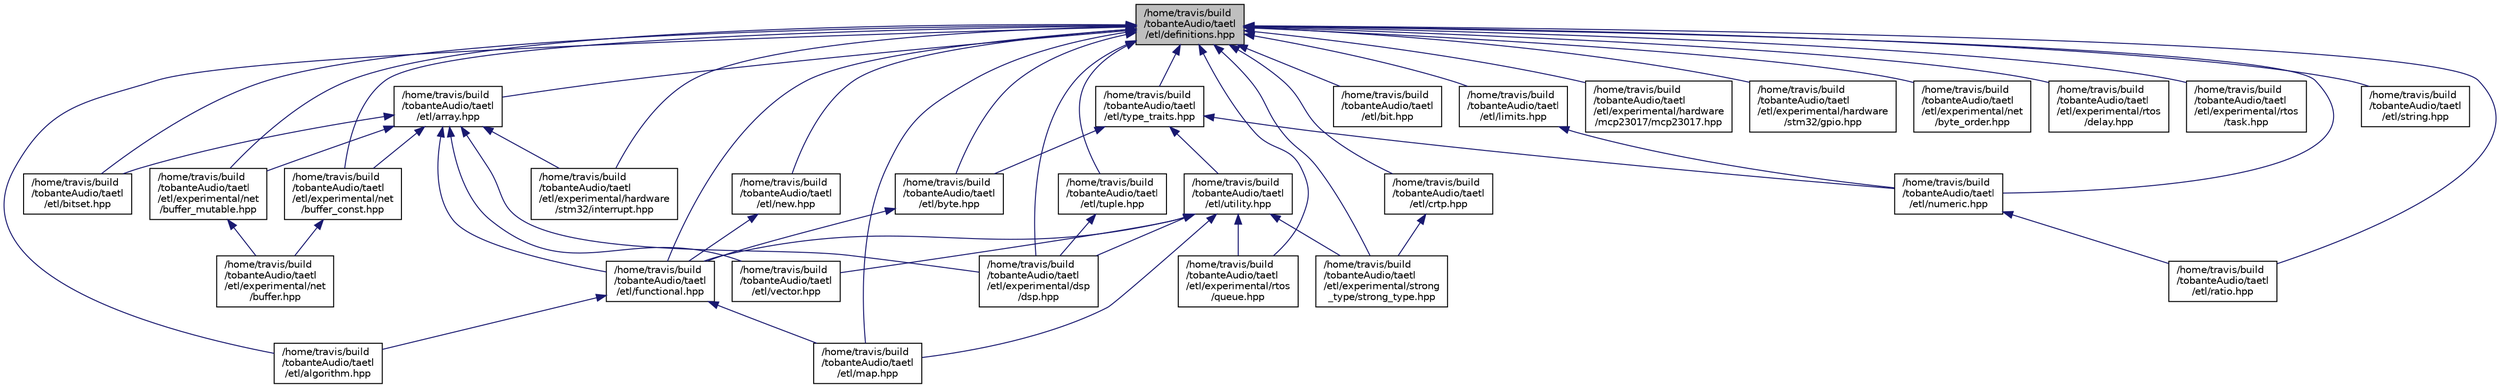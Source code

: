 digraph "/home/travis/build/tobanteAudio/taetl/etl/definitions.hpp"
{
  edge [fontname="Helvetica",fontsize="10",labelfontname="Helvetica",labelfontsize="10"];
  node [fontname="Helvetica",fontsize="10",shape=record];
  Node7 [label="/home/travis/build\l/tobanteAudio/taetl\l/etl/definitions.hpp",height=0.2,width=0.4,color="black", fillcolor="grey75", style="filled", fontcolor="black"];
  Node7 -> Node8 [dir="back",color="midnightblue",fontsize="10",style="solid",fontname="Helvetica"];
  Node8 [label="/home/travis/build\l/tobanteAudio/taetl\l/etl/algorithm.hpp",height=0.2,width=0.4,color="black", fillcolor="white", style="filled",URL="$algorithm_8hpp.html"];
  Node7 -> Node9 [dir="back",color="midnightblue",fontsize="10",style="solid",fontname="Helvetica"];
  Node9 [label="/home/travis/build\l/tobanteAudio/taetl\l/etl/array.hpp",height=0.2,width=0.4,color="black", fillcolor="white", style="filled",URL="$array_8hpp.html"];
  Node9 -> Node10 [dir="back",color="midnightblue",fontsize="10",style="solid",fontname="Helvetica"];
  Node10 [label="/home/travis/build\l/tobanteAudio/taetl\l/etl/functional.hpp",height=0.2,width=0.4,color="black", fillcolor="white", style="filled",URL="$functional_8hpp.html"];
  Node10 -> Node8 [dir="back",color="midnightblue",fontsize="10",style="solid",fontname="Helvetica"];
  Node10 -> Node11 [dir="back",color="midnightblue",fontsize="10",style="solid",fontname="Helvetica"];
  Node11 [label="/home/travis/build\l/tobanteAudio/taetl\l/etl/map.hpp",height=0.2,width=0.4,color="black", fillcolor="white", style="filled",URL="$map_8hpp.html"];
  Node9 -> Node12 [dir="back",color="midnightblue",fontsize="10",style="solid",fontname="Helvetica"];
  Node12 [label="/home/travis/build\l/tobanteAudio/taetl\l/etl/bitset.hpp",height=0.2,width=0.4,color="black", fillcolor="white", style="filled",URL="$bitset_8hpp.html"];
  Node9 -> Node13 [dir="back",color="midnightblue",fontsize="10",style="solid",fontname="Helvetica"];
  Node13 [label="/home/travis/build\l/tobanteAudio/taetl\l/etl/experimental/dsp\l/dsp.hpp",height=0.2,width=0.4,color="black", fillcolor="white", style="filled",URL="$dsp_8hpp.html"];
  Node9 -> Node14 [dir="back",color="midnightblue",fontsize="10",style="solid",fontname="Helvetica"];
  Node14 [label="/home/travis/build\l/tobanteAudio/taetl\l/etl/experimental/hardware\l/stm32/interrupt.hpp",height=0.2,width=0.4,color="black", fillcolor="white", style="filled",URL="$interrupt_8hpp.html"];
  Node9 -> Node15 [dir="back",color="midnightblue",fontsize="10",style="solid",fontname="Helvetica"];
  Node15 [label="/home/travis/build\l/tobanteAudio/taetl\l/etl/experimental/net\l/buffer_const.hpp",height=0.2,width=0.4,color="black", fillcolor="white", style="filled",URL="$buffer__const_8hpp.html"];
  Node15 -> Node16 [dir="back",color="midnightblue",fontsize="10",style="solid",fontname="Helvetica"];
  Node16 [label="/home/travis/build\l/tobanteAudio/taetl\l/etl/experimental/net\l/buffer.hpp",height=0.2,width=0.4,color="black", fillcolor="white", style="filled",URL="$buffer_8hpp.html"];
  Node9 -> Node17 [dir="back",color="midnightblue",fontsize="10",style="solid",fontname="Helvetica"];
  Node17 [label="/home/travis/build\l/tobanteAudio/taetl\l/etl/experimental/net\l/buffer_mutable.hpp",height=0.2,width=0.4,color="black", fillcolor="white", style="filled",URL="$buffer__mutable_8hpp.html"];
  Node17 -> Node16 [dir="back",color="midnightblue",fontsize="10",style="solid",fontname="Helvetica"];
  Node9 -> Node18 [dir="back",color="midnightblue",fontsize="10",style="solid",fontname="Helvetica"];
  Node18 [label="/home/travis/build\l/tobanteAudio/taetl\l/etl/vector.hpp",height=0.2,width=0.4,color="black", fillcolor="white", style="filled",URL="$vector_8hpp.html"];
  Node7 -> Node19 [dir="back",color="midnightblue",fontsize="10",style="solid",fontname="Helvetica"];
  Node19 [label="/home/travis/build\l/tobanteAudio/taetl\l/etl/byte.hpp",height=0.2,width=0.4,color="black", fillcolor="white", style="filled",URL="$byte_8hpp.html"];
  Node19 -> Node10 [dir="back",color="midnightblue",fontsize="10",style="solid",fontname="Helvetica"];
  Node7 -> Node20 [dir="back",color="midnightblue",fontsize="10",style="solid",fontname="Helvetica"];
  Node20 [label="/home/travis/build\l/tobanteAudio/taetl\l/etl/type_traits.hpp",height=0.2,width=0.4,color="black", fillcolor="white", style="filled",URL="$type__traits_8hpp.html"];
  Node20 -> Node19 [dir="back",color="midnightblue",fontsize="10",style="solid",fontname="Helvetica"];
  Node20 -> Node21 [dir="back",color="midnightblue",fontsize="10",style="solid",fontname="Helvetica"];
  Node21 [label="/home/travis/build\l/tobanteAudio/taetl\l/etl/utility.hpp",height=0.2,width=0.4,color="black", fillcolor="white", style="filled",URL="$utility_8hpp.html"];
  Node21 -> Node10 [dir="back",color="midnightblue",fontsize="10",style="solid",fontname="Helvetica"];
  Node21 -> Node13 [dir="back",color="midnightblue",fontsize="10",style="solid",fontname="Helvetica"];
  Node21 -> Node22 [dir="back",color="midnightblue",fontsize="10",style="solid",fontname="Helvetica"];
  Node22 [label="/home/travis/build\l/tobanteAudio/taetl\l/etl/experimental/rtos\l/queue.hpp",height=0.2,width=0.4,color="black", fillcolor="white", style="filled",URL="$queue_8hpp.html"];
  Node21 -> Node23 [dir="back",color="midnightblue",fontsize="10",style="solid",fontname="Helvetica"];
  Node23 [label="/home/travis/build\l/tobanteAudio/taetl\l/etl/experimental/strong\l_type/strong_type.hpp",height=0.2,width=0.4,color="black", fillcolor="white", style="filled",URL="$strong__type_8hpp.html"];
  Node21 -> Node11 [dir="back",color="midnightblue",fontsize="10",style="solid",fontname="Helvetica"];
  Node21 -> Node18 [dir="back",color="midnightblue",fontsize="10",style="solid",fontname="Helvetica"];
  Node20 -> Node24 [dir="back",color="midnightblue",fontsize="10",style="solid",fontname="Helvetica"];
  Node24 [label="/home/travis/build\l/tobanteAudio/taetl\l/etl/numeric.hpp",height=0.2,width=0.4,color="black", fillcolor="white", style="filled",URL="$numeric_8hpp.html"];
  Node24 -> Node25 [dir="back",color="midnightblue",fontsize="10",style="solid",fontname="Helvetica"];
  Node25 [label="/home/travis/build\l/tobanteAudio/taetl\l/etl/ratio.hpp",height=0.2,width=0.4,color="black", fillcolor="white", style="filled",URL="$ratio_8hpp.html"];
  Node7 -> Node10 [dir="back",color="midnightblue",fontsize="10",style="solid",fontname="Helvetica"];
  Node7 -> Node26 [dir="back",color="midnightblue",fontsize="10",style="solid",fontname="Helvetica"];
  Node26 [label="/home/travis/build\l/tobanteAudio/taetl\l/etl/new.hpp",height=0.2,width=0.4,color="black", fillcolor="white", style="filled",URL="$new_8hpp.html"];
  Node26 -> Node10 [dir="back",color="midnightblue",fontsize="10",style="solid",fontname="Helvetica"];
  Node7 -> Node27 [dir="back",color="midnightblue",fontsize="10",style="solid",fontname="Helvetica"];
  Node27 [label="/home/travis/build\l/tobanteAudio/taetl\l/etl/bit.hpp",height=0.2,width=0.4,color="black", fillcolor="white", style="filled",URL="$bit_8hpp.html"];
  Node7 -> Node12 [dir="back",color="midnightblue",fontsize="10",style="solid",fontname="Helvetica"];
  Node7 -> Node28 [dir="back",color="midnightblue",fontsize="10",style="solid",fontname="Helvetica"];
  Node28 [label="/home/travis/build\l/tobanteAudio/taetl\l/etl/crtp.hpp",height=0.2,width=0.4,color="black", fillcolor="white", style="filled",URL="$crtp_8hpp.html"];
  Node28 -> Node23 [dir="back",color="midnightblue",fontsize="10",style="solid",fontname="Helvetica"];
  Node7 -> Node13 [dir="back",color="midnightblue",fontsize="10",style="solid",fontname="Helvetica"];
  Node7 -> Node29 [dir="back",color="midnightblue",fontsize="10",style="solid",fontname="Helvetica"];
  Node29 [label="/home/travis/build\l/tobanteAudio/taetl\l/etl/experimental/hardware\l/mcp23017/mcp23017.hpp",height=0.2,width=0.4,color="black", fillcolor="white", style="filled",URL="$mcp23017_8hpp.html"];
  Node7 -> Node30 [dir="back",color="midnightblue",fontsize="10",style="solid",fontname="Helvetica"];
  Node30 [label="/home/travis/build\l/tobanteAudio/taetl\l/etl/experimental/hardware\l/stm32/gpio.hpp",height=0.2,width=0.4,color="black", fillcolor="white", style="filled",URL="$gpio_8hpp.html"];
  Node7 -> Node14 [dir="back",color="midnightblue",fontsize="10",style="solid",fontname="Helvetica"];
  Node7 -> Node15 [dir="back",color="midnightblue",fontsize="10",style="solid",fontname="Helvetica"];
  Node7 -> Node17 [dir="back",color="midnightblue",fontsize="10",style="solid",fontname="Helvetica"];
  Node7 -> Node31 [dir="back",color="midnightblue",fontsize="10",style="solid",fontname="Helvetica"];
  Node31 [label="/home/travis/build\l/tobanteAudio/taetl\l/etl/experimental/net\l/byte_order.hpp",height=0.2,width=0.4,color="black", fillcolor="white", style="filled",URL="$byte__order_8hpp.html"];
  Node7 -> Node32 [dir="back",color="midnightblue",fontsize="10",style="solid",fontname="Helvetica"];
  Node32 [label="/home/travis/build\l/tobanteAudio/taetl\l/etl/experimental/rtos\l/delay.hpp",height=0.2,width=0.4,color="black", fillcolor="white", style="filled",URL="$delay_8hpp.html"];
  Node7 -> Node22 [dir="back",color="midnightblue",fontsize="10",style="solid",fontname="Helvetica"];
  Node7 -> Node33 [dir="back",color="midnightblue",fontsize="10",style="solid",fontname="Helvetica"];
  Node33 [label="/home/travis/build\l/tobanteAudio/taetl\l/etl/experimental/rtos\l/task.hpp",height=0.2,width=0.4,color="black", fillcolor="white", style="filled",URL="$task_8hpp.html"];
  Node7 -> Node23 [dir="back",color="midnightblue",fontsize="10",style="solid",fontname="Helvetica"];
  Node7 -> Node34 [dir="back",color="midnightblue",fontsize="10",style="solid",fontname="Helvetica"];
  Node34 [label="/home/travis/build\l/tobanteAudio/taetl\l/etl/limits.hpp",height=0.2,width=0.4,color="black", fillcolor="white", style="filled",URL="$limits_8hpp.html"];
  Node34 -> Node24 [dir="back",color="midnightblue",fontsize="10",style="solid",fontname="Helvetica"];
  Node7 -> Node11 [dir="back",color="midnightblue",fontsize="10",style="solid",fontname="Helvetica"];
  Node7 -> Node24 [dir="back",color="midnightblue",fontsize="10",style="solid",fontname="Helvetica"];
  Node7 -> Node25 [dir="back",color="midnightblue",fontsize="10",style="solid",fontname="Helvetica"];
  Node7 -> Node35 [dir="back",color="midnightblue",fontsize="10",style="solid",fontname="Helvetica"];
  Node35 [label="/home/travis/build\l/tobanteAudio/taetl\l/etl/string.hpp",height=0.2,width=0.4,color="black", fillcolor="white", style="filled",URL="$string_8hpp.html"];
  Node7 -> Node36 [dir="back",color="midnightblue",fontsize="10",style="solid",fontname="Helvetica"];
  Node36 [label="/home/travis/build\l/tobanteAudio/taetl\l/etl/tuple.hpp",height=0.2,width=0.4,color="black", fillcolor="white", style="filled",URL="$tuple_8hpp.html"];
  Node36 -> Node13 [dir="back",color="midnightblue",fontsize="10",style="solid",fontname="Helvetica"];
}
